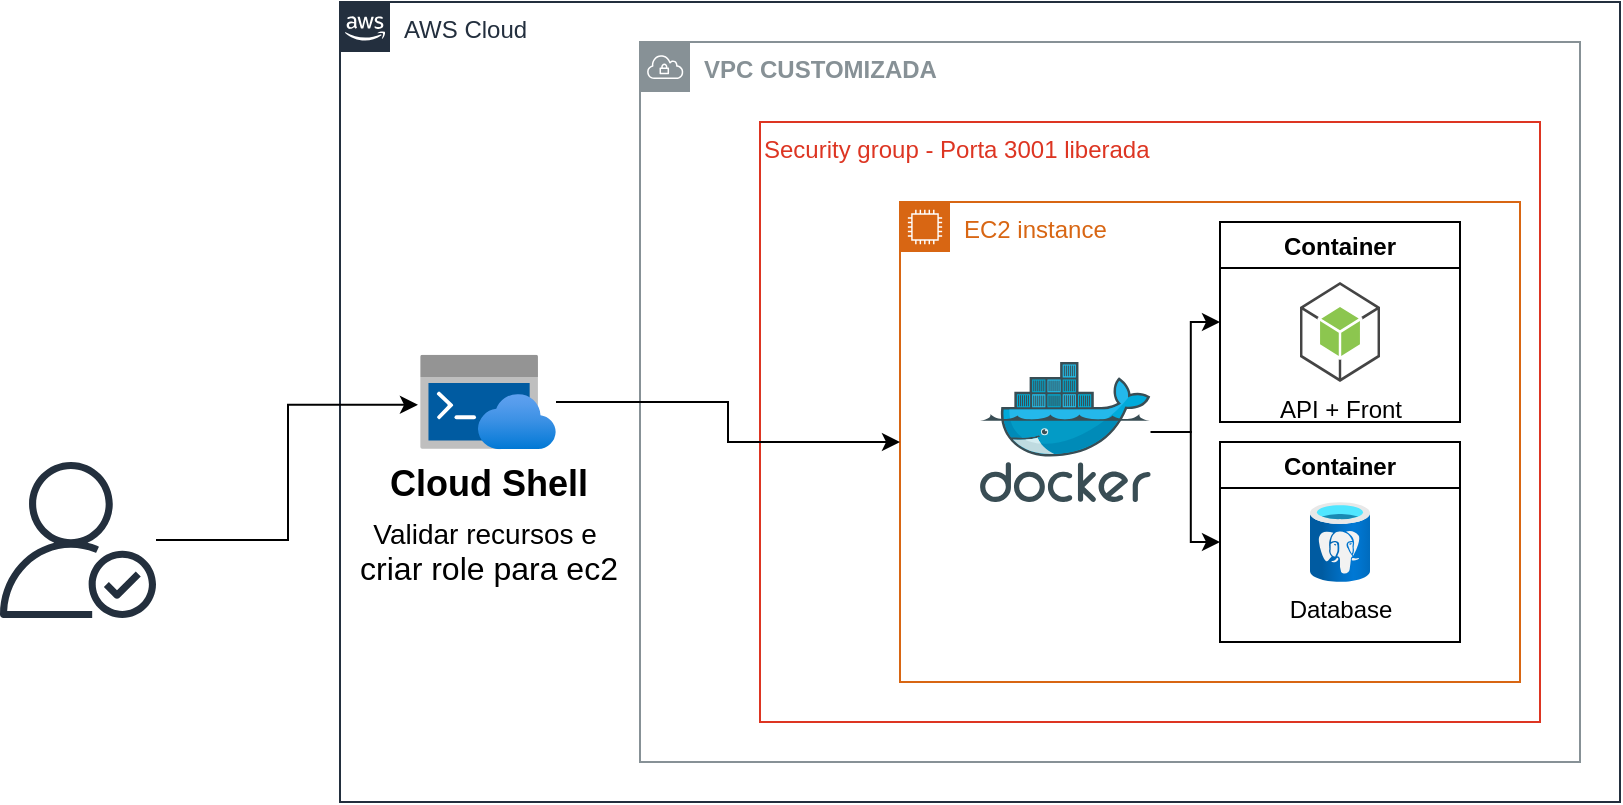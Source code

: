 <mxfile version="24.7.7">
  <diagram id="Ht1M8jgEwFfnCIfOTk4-" name="Page-1">
    <mxGraphModel dx="1120" dy="468" grid="1" gridSize="10" guides="1" tooltips="1" connect="1" arrows="1" fold="1" page="1" pageScale="1" pageWidth="1169" pageHeight="827" math="0" shadow="0">
      <root>
        <mxCell id="0" />
        <mxCell id="1" parent="0" />
        <mxCell id="UEzPUAAOIrF-is8g5C7q-205" value="AWS Cloud" style="points=[[0,0],[0.25,0],[0.5,0],[0.75,0],[1,0],[1,0.25],[1,0.5],[1,0.75],[1,1],[0.75,1],[0.5,1],[0.25,1],[0,1],[0,0.75],[0,0.5],[0,0.25]];outlineConnect=0;gradientColor=none;html=1;whiteSpace=wrap;fontSize=12;fontStyle=0;shape=mxgraph.aws4.group;grIcon=mxgraph.aws4.group_aws_cloud_alt;strokeColor=#232F3E;fillColor=none;verticalAlign=top;align=left;spacingLeft=30;fontColor=#232F3E;dashed=0;labelBackgroundColor=#ffffff;container=1;pointerEvents=0;collapsible=0;recursiveResize=0;" parent="1" vertex="1">
          <mxGeometry x="240" y="180" width="640" height="400" as="geometry" />
        </mxCell>
        <mxCell id="XgcGxkV8Ss9xe9FQzqDt-1" value="&lt;b&gt;&lt;font style=&quot;font-size: 18px;&quot;&gt;Cloud Shell&lt;/font&gt;&lt;/b&gt;" style="image;aspect=fixed;html=1;points=[];align=center;fontSize=12;image=img/lib/azure2/other/Azure_Cloud_Shell.svg;" vertex="1" parent="UEzPUAAOIrF-is8g5C7q-205">
          <mxGeometry x="40" y="176.4" width="68" height="47.2" as="geometry" />
        </mxCell>
        <mxCell id="XgcGxkV8Ss9xe9FQzqDt-6" value="&lt;font style=&quot;font-size: 14px;&quot;&gt;Validar recursos&amp;nbsp;&lt;/font&gt;&lt;font style=&quot;background-color: initial; font-size: 14px;&quot;&gt;e&amp;nbsp;&lt;/font&gt;&lt;div&gt;&lt;span style=&quot;background-color: initial; font-size: medium;&quot;&gt;criar role para ec2&lt;/span&gt;&lt;/div&gt;" style="text;html=1;align=center;verticalAlign=middle;resizable=0;points=[];autosize=1;strokeColor=none;fillColor=none;" vertex="1" parent="UEzPUAAOIrF-is8g5C7q-205">
          <mxGeometry x="-1" y="250" width="150" height="50" as="geometry" />
        </mxCell>
        <mxCell id="XgcGxkV8Ss9xe9FQzqDt-2" value="&lt;b&gt;VPC CUSTOMIZADA&lt;/b&gt;" style="sketch=0;outlineConnect=0;gradientColor=none;html=1;whiteSpace=wrap;fontSize=12;fontStyle=0;shape=mxgraph.aws4.group;grIcon=mxgraph.aws4.group_vpc;strokeColor=#879196;fillColor=none;verticalAlign=top;align=left;spacingLeft=30;fontColor=#879196;dashed=0;" vertex="1" parent="1">
          <mxGeometry x="390" y="200" width="470" height="360" as="geometry" />
        </mxCell>
        <mxCell id="XgcGxkV8Ss9xe9FQzqDt-3" value="Security group - Porta 3001 liberada" style="fillColor=none;strokeColor=#DD3522;verticalAlign=top;fontStyle=0;fontColor=#DD3522;whiteSpace=wrap;html=1;align=left;" vertex="1" parent="1">
          <mxGeometry x="450" y="240" width="390" height="300" as="geometry" />
        </mxCell>
        <mxCell id="XgcGxkV8Ss9xe9FQzqDt-4" value="EC2 instance" style="points=[[0,0],[0.25,0],[0.5,0],[0.75,0],[1,0],[1,0.25],[1,0.5],[1,0.75],[1,1],[0.75,1],[0.5,1],[0.25,1],[0,1],[0,0.75],[0,0.5],[0,0.25]];outlineConnect=0;gradientColor=none;html=1;whiteSpace=wrap;fontSize=12;fontStyle=0;container=1;pointerEvents=0;collapsible=0;recursiveResize=0;shape=mxgraph.aws4.group;grIcon=mxgraph.aws4.group_ec2_instance_contents;strokeColor=#D86613;fillColor=none;verticalAlign=top;align=left;spacingLeft=30;fontColor=#D86613;dashed=0;" vertex="1" parent="1">
          <mxGeometry x="520" y="280" width="310" height="240" as="geometry" />
        </mxCell>
        <mxCell id="XgcGxkV8Ss9xe9FQzqDt-9" value="Container" style="swimlane;" vertex="1" parent="XgcGxkV8Ss9xe9FQzqDt-4">
          <mxGeometry x="160" y="10" width="120" height="100" as="geometry" />
        </mxCell>
        <mxCell id="XgcGxkV8Ss9xe9FQzqDt-15" value="API + Front" style="outlineConnect=0;dashed=0;verticalLabelPosition=bottom;verticalAlign=top;align=center;html=1;shape=mxgraph.aws3.android;fillColor=#8CC64F;gradientColor=none;" vertex="1" parent="XgcGxkV8Ss9xe9FQzqDt-9">
          <mxGeometry x="40" y="30" width="40" height="50" as="geometry" />
        </mxCell>
        <mxCell id="XgcGxkV8Ss9xe9FQzqDt-18" style="edgeStyle=orthogonalEdgeStyle;rounded=0;orthogonalLoop=1;jettySize=auto;html=1;entryX=0;entryY=0.5;entryDx=0;entryDy=0;" edge="1" parent="XgcGxkV8Ss9xe9FQzqDt-4" source="XgcGxkV8Ss9xe9FQzqDt-13" target="XgcGxkV8Ss9xe9FQzqDt-9">
          <mxGeometry relative="1" as="geometry" />
        </mxCell>
        <mxCell id="XgcGxkV8Ss9xe9FQzqDt-13" value="" style="image;sketch=0;aspect=fixed;html=1;points=[];align=center;fontSize=12;image=img/lib/mscae/Docker.svg;" vertex="1" parent="XgcGxkV8Ss9xe9FQzqDt-4">
          <mxGeometry x="40" y="80" width="85.36" height="70" as="geometry" />
        </mxCell>
        <mxCell id="XgcGxkV8Ss9xe9FQzqDt-8" value="" style="sketch=0;outlineConnect=0;fontColor=#232F3E;gradientColor=none;fillColor=#232F3D;strokeColor=none;dashed=0;verticalLabelPosition=bottom;verticalAlign=top;align=center;html=1;fontSize=12;fontStyle=0;aspect=fixed;pointerEvents=1;shape=mxgraph.aws4.authenticated_user;" vertex="1" parent="1">
          <mxGeometry x="70" y="410" width="78" height="78" as="geometry" />
        </mxCell>
        <mxCell id="XgcGxkV8Ss9xe9FQzqDt-12" value="Container" style="swimlane;" vertex="1" parent="1">
          <mxGeometry x="680" y="400" width="120" height="100" as="geometry">
            <mxRectangle x="970" y="300" width="90" height="30" as="alternateBounds" />
          </mxGeometry>
        </mxCell>
        <mxCell id="XgcGxkV8Ss9xe9FQzqDt-14" value="Database" style="image;aspect=fixed;html=1;points=[];align=center;fontSize=12;image=img/lib/azure2/databases/Azure_Database_PostgreSQL_Server.svg;" vertex="1" parent="XgcGxkV8Ss9xe9FQzqDt-12">
          <mxGeometry x="45" y="30" width="30" height="40" as="geometry" />
        </mxCell>
        <mxCell id="XgcGxkV8Ss9xe9FQzqDt-19" style="edgeStyle=orthogonalEdgeStyle;rounded=0;orthogonalLoop=1;jettySize=auto;html=1;entryX=0;entryY=0.5;entryDx=0;entryDy=0;" edge="1" parent="1" source="XgcGxkV8Ss9xe9FQzqDt-13" target="XgcGxkV8Ss9xe9FQzqDt-12">
          <mxGeometry relative="1" as="geometry" />
        </mxCell>
        <mxCell id="XgcGxkV8Ss9xe9FQzqDt-20" style="edgeStyle=orthogonalEdgeStyle;rounded=0;orthogonalLoop=1;jettySize=auto;html=1;entryX=-0.015;entryY=0.53;entryDx=0;entryDy=0;entryPerimeter=0;" edge="1" parent="1" source="XgcGxkV8Ss9xe9FQzqDt-8" target="XgcGxkV8Ss9xe9FQzqDt-1">
          <mxGeometry relative="1" as="geometry" />
        </mxCell>
        <mxCell id="XgcGxkV8Ss9xe9FQzqDt-21" style="edgeStyle=orthogonalEdgeStyle;rounded=0;orthogonalLoop=1;jettySize=auto;html=1;entryX=0;entryY=0.5;entryDx=0;entryDy=0;" edge="1" parent="1" source="XgcGxkV8Ss9xe9FQzqDt-1" target="XgcGxkV8Ss9xe9FQzqDt-4">
          <mxGeometry relative="1" as="geometry" />
        </mxCell>
      </root>
    </mxGraphModel>
  </diagram>
</mxfile>
